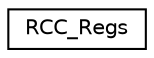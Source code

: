 digraph "Graphical Class Hierarchy"
{
 // LATEX_PDF_SIZE
  edge [fontname="Helvetica",fontsize="10",labelfontname="Helvetica",labelfontsize="10"];
  node [fontname="Helvetica",fontsize="10",shape=record];
  rankdir="LR";
  Node0 [label="RCC_Regs",height=0.2,width=0.4,color="black", fillcolor="white", style="filled",URL="$structRCC__Regs.html",tooltip=" "];
}
